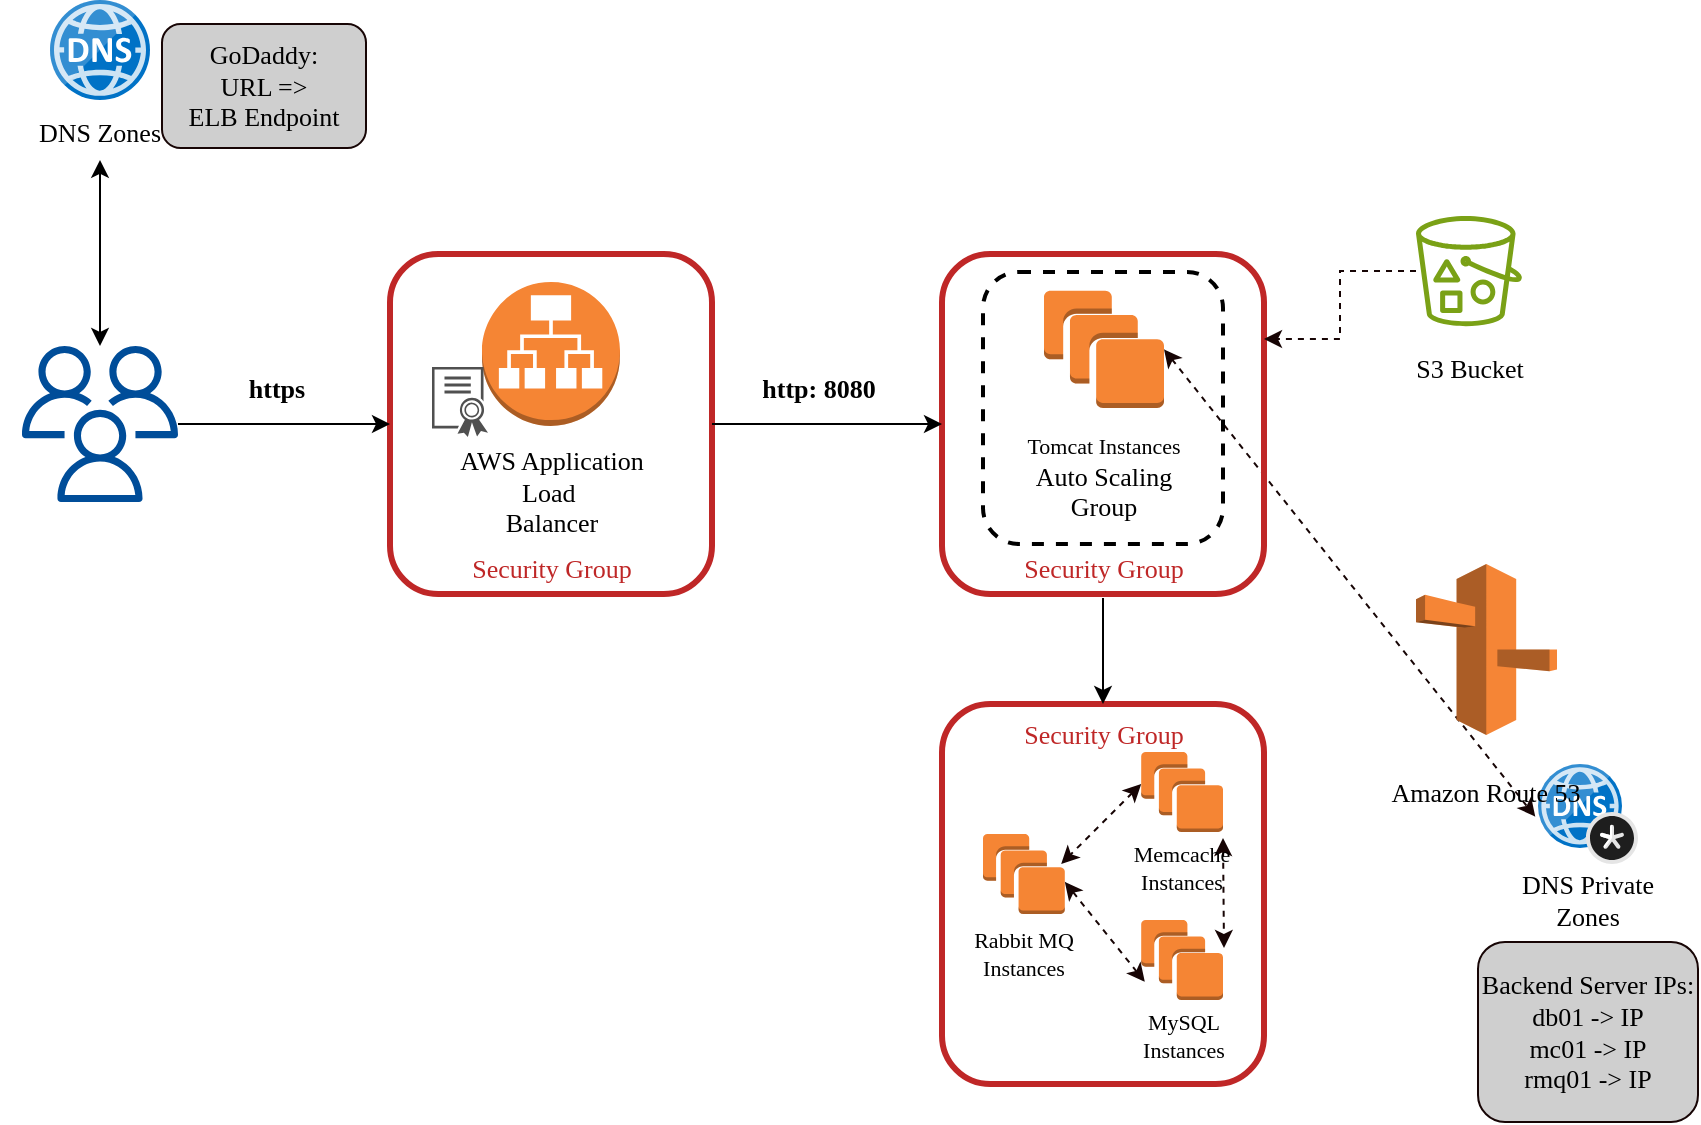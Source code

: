 <mxfile version="24.3.1" type="google">
  <diagram name="Page-1" id="6DisvZDr2RGbZcWbl9Qa">
    <mxGraphModel grid="1" page="1" gridSize="10" guides="1" tooltips="1" connect="1" arrows="1" fold="1" pageScale="1" pageWidth="827" pageHeight="1169" math="0" shadow="0">
      <root>
        <mxCell id="0" />
        <mxCell id="1" parent="0" />
        <mxCell id="B1NKmxAqu4fjTRBEcFxC-45" value="GoDaddy:&lt;div&gt;URL =&amp;gt; ELB&amp;nbsp;&lt;span style=&quot;background-color: initial;&quot;&gt;Endpoint&lt;/span&gt;&lt;/div&gt;" style="rounded=1;whiteSpace=wrap;html=1;fillColor=#CFCFCF;fontFamily=Tahoma;fontSize=13;strokeColor=#170505;" vertex="1" parent="1">
          <mxGeometry x="95" y="230" width="102" height="62.05" as="geometry" />
        </mxCell>
        <mxCell id="B1NKmxAqu4fjTRBEcFxC-26" value="" style="endArrow=classic;startArrow=classic;html=1;rounded=0;strokeColor=#170505;dashed=1;exitX=1;exitY=0.5;exitDx=0;exitDy=0;exitPerimeter=0;entryX=-0.027;entryY=0.527;entryDx=0;entryDy=0;entryPerimeter=0;" edge="1" parent="1" source="B1NKmxAqu4fjTRBEcFxC-15" target="B1NKmxAqu4fjTRBEcFxC-23">
          <mxGeometry width="50" height="50" relative="1" as="geometry">
            <mxPoint x="615" y="630" as="sourcePoint" />
            <mxPoint x="685" y="610" as="targetPoint" />
          </mxGeometry>
        </mxCell>
        <mxCell id="B1NKmxAqu4fjTRBEcFxC-23" value="" style="image;sketch=0;aspect=fixed;html=1;points=[];align=center;fontSize=12;image=img/lib/mscae/DNS_Private_Zones.svg;" vertex="1" parent="1">
          <mxGeometry x="783" y="600" width="50" height="50" as="geometry" />
        </mxCell>
        <mxCell id="B1NKmxAqu4fjTRBEcFxC-5" value="" style="rounded=1;whiteSpace=wrap;html=1;fillColor=none;strokeColor=#BF2727;strokeWidth=3;" vertex="1" parent="1">
          <mxGeometry x="485" y="345" width="161" height="170" as="geometry" />
        </mxCell>
        <mxCell id="B1NKmxAqu4fjTRBEcFxC-14" value="" style="rounded=1;whiteSpace=wrap;html=1;fillColor=none;strokeColor=#BF2727;strokeWidth=3;" vertex="1" parent="1">
          <mxGeometry x="209" y="345" width="161" height="170" as="geometry" />
        </mxCell>
        <mxCell id="B1NKmxAqu4fjTRBEcFxC-1" value="" style="sketch=0;outlineConnect=0;fontColor=#232F3E;gradientColor=none;fillColor=#004D99;strokeColor=none;dashed=0;verticalLabelPosition=bottom;verticalAlign=top;align=center;html=1;fontSize=12;fontStyle=0;aspect=fixed;pointerEvents=1;shape=mxgraph.aws4.users;" vertex="1" parent="1">
          <mxGeometry x="25" y="391" width="78" height="78" as="geometry" />
        </mxCell>
        <mxCell id="B1NKmxAqu4fjTRBEcFxC-6" value="" style="group" connectable="0" vertex="1" parent="1">
          <mxGeometry x="239.5" y="359" width="100" height="120" as="geometry" />
        </mxCell>
        <mxCell id="B1NKmxAqu4fjTRBEcFxC-2" value="" style="outlineConnect=0;dashed=0;verticalLabelPosition=bottom;verticalAlign=top;align=center;html=1;shape=mxgraph.aws3.application_load_balancer;fillColor=#F58534;gradientColor=none;" vertex="1" parent="B1NKmxAqu4fjTRBEcFxC-6">
          <mxGeometry x="15.5" width="69" height="72" as="geometry" />
        </mxCell>
        <mxCell id="B1NKmxAqu4fjTRBEcFxC-3" value="AWS Application&lt;div style=&quot;font-size: 13px;&quot;&gt;Load&amp;nbsp;&lt;/div&gt;&lt;div style=&quot;font-size: 13px;&quot;&gt;Balancer&lt;/div&gt;" style="text;strokeColor=none;align=center;fillColor=none;html=1;verticalAlign=middle;whiteSpace=wrap;rounded=0;fontFamily=Tahoma;fontSize=13;" vertex="1" parent="B1NKmxAqu4fjTRBEcFxC-6">
          <mxGeometry y="90" width="100" height="30" as="geometry" />
        </mxCell>
        <mxCell id="wBtc5BmZfaGqCxLPJgx8-4" value="" style="sketch=0;pointerEvents=1;shadow=0;dashed=0;html=1;strokeColor=none;labelPosition=center;verticalLabelPosition=bottom;verticalAlign=top;align=center;fillColor=#505050;shape=mxgraph.mscae.intune.intune_certificate_profiles" vertex="1" parent="B1NKmxAqu4fjTRBEcFxC-6">
          <mxGeometry x="-9.5" y="42.5" width="28" height="35" as="geometry" />
        </mxCell>
        <mxCell id="B1NKmxAqu4fjTRBEcFxC-8" value="&lt;font color=&quot;#bf2727&quot;&gt;Security Group&lt;/font&gt;" style="text;strokeColor=none;align=center;fillColor=none;html=1;verticalAlign=middle;whiteSpace=wrap;rounded=0;fontFamily=Tahoma;fontSize=13;" vertex="1" parent="1">
          <mxGeometry x="239.5" y="487" width="100" height="30" as="geometry" />
        </mxCell>
        <mxCell id="B1NKmxAqu4fjTRBEcFxC-9" value="" style="endArrow=classic;html=1;rounded=0;entryX=0;entryY=0.5;entryDx=0;entryDy=0;" edge="1" parent="1" source="B1NKmxAqu4fjTRBEcFxC-1" target="B1NKmxAqu4fjTRBEcFxC-14">
          <mxGeometry width="50" height="50" relative="1" as="geometry">
            <mxPoint x="355" y="400" as="sourcePoint" />
            <mxPoint x="405" y="350" as="targetPoint" />
            <Array as="points" />
          </mxGeometry>
        </mxCell>
        <mxCell id="B1NKmxAqu4fjTRBEcFxC-10" value="&lt;font face=&quot;Tahoma&quot; style=&quot;font-size: 13px;&quot;&gt;https&lt;/font&gt;" style="text;html=1;align=center;verticalAlign=middle;resizable=0;points=[];autosize=1;strokeColor=none;fillColor=none;fontStyle=1" vertex="1" parent="1">
          <mxGeometry x="127" y="397" width="50" height="30" as="geometry" />
        </mxCell>
        <mxCell id="B1NKmxAqu4fjTRBEcFxC-12" value="" style="endArrow=classic;html=1;rounded=0;entryX=0;entryY=0.5;entryDx=0;entryDy=0;exitX=1;exitY=0.5;exitDx=0;exitDy=0;" edge="1" parent="1" source="B1NKmxAqu4fjTRBEcFxC-14" target="B1NKmxAqu4fjTRBEcFxC-5">
          <mxGeometry width="50" height="50" relative="1" as="geometry">
            <mxPoint x="370" y="430" as="sourcePoint" />
            <mxPoint x="476" y="430" as="targetPoint" />
          </mxGeometry>
        </mxCell>
        <mxCell id="B1NKmxAqu4fjTRBEcFxC-13" value="&lt;font face=&quot;Tahoma&quot; style=&quot;font-size: 13px;&quot;&gt;http: 8080&lt;/font&gt;" style="text;html=1;align=center;verticalAlign=middle;resizable=0;points=[];autosize=1;strokeColor=none;fillColor=none;fontStyle=1" vertex="1" parent="1">
          <mxGeometry x="383" y="397" width="80" height="30" as="geometry" />
        </mxCell>
        <mxCell id="B1NKmxAqu4fjTRBEcFxC-17" value="&lt;font color=&quot;#bf2727&quot;&gt;Security Group&lt;/font&gt;" style="text;strokeColor=none;align=center;fillColor=none;html=1;verticalAlign=middle;whiteSpace=wrap;rounded=0;fontFamily=Tahoma;fontSize=13;" vertex="1" parent="1">
          <mxGeometry x="515.5" y="487" width="100" height="30" as="geometry" />
        </mxCell>
        <mxCell id="B1NKmxAqu4fjTRBEcFxC-19" value="" style="group" connectable="0" vertex="1" parent="1">
          <mxGeometry x="505.5" y="354" width="120" height="136" as="geometry" />
        </mxCell>
        <mxCell id="B1NKmxAqu4fjTRBEcFxC-18" value="" style="rounded=1;whiteSpace=wrap;html=1;fillColor=none;strokeColor=default;strokeWidth=2;dashed=1;" vertex="1" parent="B1NKmxAqu4fjTRBEcFxC-19">
          <mxGeometry width="120" height="136" as="geometry" />
        </mxCell>
        <mxCell id="B1NKmxAqu4fjTRBEcFxC-15" value="" style="outlineConnect=0;dashed=0;verticalLabelPosition=bottom;verticalAlign=top;align=center;html=1;shape=mxgraph.aws3.instances;fillColor=#F58534;gradientColor=none;" vertex="1" parent="B1NKmxAqu4fjTRBEcFxC-19">
          <mxGeometry x="30.5" y="9.315" width="60" height="58.685" as="geometry" />
        </mxCell>
        <mxCell id="B1NKmxAqu4fjTRBEcFxC-16" value="&lt;font style=&quot;font-size: 11px;&quot;&gt;Tomcat Instances&lt;/font&gt;&lt;div&gt;Auto Scaling Group&lt;/div&gt;" style="text;strokeColor=none;align=center;fillColor=none;html=1;verticalAlign=middle;whiteSpace=wrap;rounded=0;fontFamily=Tahoma;fontSize=13;" vertex="1" parent="B1NKmxAqu4fjTRBEcFxC-19">
          <mxGeometry x="10.5" y="88.493" width="100" height="27.945" as="geometry" />
        </mxCell>
        <mxCell id="B1NKmxAqu4fjTRBEcFxC-20" value="" style="outlineConnect=0;dashed=0;verticalLabelPosition=bottom;verticalAlign=top;align=center;html=1;shape=mxgraph.aws3.route_53;fillColor=#F58536;gradientColor=none;" vertex="1" parent="1">
          <mxGeometry x="722" y="500" width="70.5" height="85.5" as="geometry" />
        </mxCell>
        <mxCell id="B1NKmxAqu4fjTRBEcFxC-21" value="&lt;div&gt;Amazon Route 53&lt;/div&gt;" style="text;strokeColor=none;align=center;fillColor=none;html=1;verticalAlign=middle;whiteSpace=wrap;rounded=0;fontFamily=Tahoma;fontSize=13;" vertex="1" parent="1">
          <mxGeometry x="707.25" y="600.003" width="100" height="27.945" as="geometry" />
        </mxCell>
        <mxCell id="B1NKmxAqu4fjTRBEcFxC-24" value="&lt;div style=&quot;font-size: 13px;&quot;&gt;DNS Private Zones&lt;/div&gt;" style="text;strokeColor=none;align=center;fillColor=none;html=1;verticalAlign=middle;whiteSpace=wrap;rounded=0;fontFamily=Tahoma;fontSize=13;" vertex="1" parent="1">
          <mxGeometry x="758" y="654.003" width="100" height="27.945" as="geometry" />
        </mxCell>
        <mxCell id="B1NKmxAqu4fjTRBEcFxC-28" value="Backend Server IPs:&lt;div&gt;db01 -&amp;gt; IP&lt;/div&gt;&lt;div&gt;mc01 -&amp;gt; IP&lt;/div&gt;&lt;div&gt;rmq01 -&amp;gt; IP&lt;/div&gt;" style="rounded=1;whiteSpace=wrap;html=1;fillColor=#CFCFCF;fontFamily=Tahoma;fontSize=13;strokeColor=#170505;" vertex="1" parent="1">
          <mxGeometry x="753" y="688.95" width="110" height="90" as="geometry" />
        </mxCell>
        <mxCell id="B1NKmxAqu4fjTRBEcFxC-29" value="" style="rounded=1;whiteSpace=wrap;html=1;fillColor=none;strokeColor=#BF2727;strokeWidth=3;" vertex="1" parent="1">
          <mxGeometry x="485" y="570" width="161" height="190" as="geometry" />
        </mxCell>
        <mxCell id="B1NKmxAqu4fjTRBEcFxC-30" value="" style="endArrow=classic;html=1;rounded=0;entryX=0.5;entryY=0;entryDx=0;entryDy=0;exitX=0.5;exitY=1;exitDx=0;exitDy=0;" edge="1" parent="1" source="B1NKmxAqu4fjTRBEcFxC-17" target="B1NKmxAqu4fjTRBEcFxC-29">
          <mxGeometry width="50" height="50" relative="1" as="geometry">
            <mxPoint x="113" y="440" as="sourcePoint" />
            <mxPoint x="219" y="440" as="targetPoint" />
            <Array as="points" />
          </mxGeometry>
        </mxCell>
        <mxCell id="B1NKmxAqu4fjTRBEcFxC-42" value="" style="group" connectable="0" vertex="1" parent="1">
          <mxGeometry x="485.925" y="593.98" width="160.1" height="155.97" as="geometry" />
        </mxCell>
        <mxCell id="B1NKmxAqu4fjTRBEcFxC-38" value="" style="endArrow=classic;startArrow=classic;html=1;rounded=0;strokeColor=#170505;dashed=1;" edge="1" parent="B1NKmxAqu4fjTRBEcFxC-42">
          <mxGeometry width="50" height="50" relative="1" as="geometry">
            <mxPoint x="139.575" y="43.02" as="sourcePoint" />
            <mxPoint x="140.075" y="98.02" as="targetPoint" />
          </mxGeometry>
        </mxCell>
        <mxCell id="B1NKmxAqu4fjTRBEcFxC-31" value="" style="outlineConnect=0;dashed=0;verticalLabelPosition=bottom;verticalAlign=top;align=center;html=1;shape=mxgraph.aws3.instances;fillColor=#F58534;gradientColor=none;" vertex="1" parent="B1NKmxAqu4fjTRBEcFxC-42">
          <mxGeometry x="19.575" y="41.02" width="40.9" height="40" as="geometry" />
        </mxCell>
        <mxCell id="B1NKmxAqu4fjTRBEcFxC-33" value="" style="outlineConnect=0;dashed=0;verticalLabelPosition=bottom;verticalAlign=top;align=center;html=1;shape=mxgraph.aws3.instances;fillColor=#F58534;gradientColor=none;" vertex="1" parent="B1NKmxAqu4fjTRBEcFxC-42">
          <mxGeometry x="98.675" width="40.9" height="40" as="geometry" />
        </mxCell>
        <mxCell id="B1NKmxAqu4fjTRBEcFxC-34" value="" style="outlineConnect=0;dashed=0;verticalLabelPosition=bottom;verticalAlign=top;align=center;html=1;shape=mxgraph.aws3.instances;fillColor=#F58534;gradientColor=none;" vertex="1" parent="B1NKmxAqu4fjTRBEcFxC-42">
          <mxGeometry x="98.675" y="83.97" width="40.9" height="40" as="geometry" />
        </mxCell>
        <mxCell id="B1NKmxAqu4fjTRBEcFxC-35" value="&lt;div style=&quot;font-size: 11px;&quot;&gt;Memcache Instances&lt;/div&gt;" style="text;strokeColor=none;align=center;fillColor=none;html=1;verticalAlign=middle;whiteSpace=wrap;rounded=0;fontFamily=Tahoma;fontSize=11;" vertex="1" parent="B1NKmxAqu4fjTRBEcFxC-42">
          <mxGeometry x="79.1" y="44.02" width="80.05" height="27.95" as="geometry" />
        </mxCell>
        <mxCell id="B1NKmxAqu4fjTRBEcFxC-36" value="&lt;div style=&quot;font-size: 11px;&quot;&gt;Rabbit MQ Instances&lt;/div&gt;" style="text;strokeColor=none;align=center;fillColor=none;html=1;verticalAlign=middle;whiteSpace=wrap;rounded=0;fontFamily=Tahoma;fontSize=11;" vertex="1" parent="B1NKmxAqu4fjTRBEcFxC-42">
          <mxGeometry y="86.97" width="80.05" height="27.95" as="geometry" />
        </mxCell>
        <mxCell id="B1NKmxAqu4fjTRBEcFxC-37" value="&lt;div style=&quot;font-size: 11px;&quot;&gt;MySQL Instances&lt;/div&gt;" style="text;strokeColor=none;align=center;fillColor=none;html=1;verticalAlign=middle;whiteSpace=wrap;rounded=0;fontFamily=Tahoma;fontSize=11;" vertex="1" parent="B1NKmxAqu4fjTRBEcFxC-42">
          <mxGeometry x="80.05" y="128.02" width="80.05" height="27.95" as="geometry" />
        </mxCell>
        <mxCell id="B1NKmxAqu4fjTRBEcFxC-39" value="" style="endArrow=classic;startArrow=classic;html=1;rounded=0;strokeColor=#170505;dashed=1;" edge="1" parent="B1NKmxAqu4fjTRBEcFxC-42">
          <mxGeometry width="50" height="50" relative="1" as="geometry">
            <mxPoint x="98.675" y="16.02" as="sourcePoint" />
            <mxPoint x="58.675" y="56.02" as="targetPoint" />
          </mxGeometry>
        </mxCell>
        <mxCell id="B1NKmxAqu4fjTRBEcFxC-40" value="" style="endArrow=classic;startArrow=classic;html=1;rounded=0;strokeColor=#170505;dashed=1;" edge="1" parent="B1NKmxAqu4fjTRBEcFxC-42">
          <mxGeometry width="50" height="50" relative="1" as="geometry">
            <mxPoint x="100.475" y="114.92" as="sourcePoint" />
            <mxPoint x="60.475" y="64.92" as="targetPoint" />
          </mxGeometry>
        </mxCell>
        <mxCell id="B1NKmxAqu4fjTRBEcFxC-41" value="&lt;font color=&quot;#bf2727&quot;&gt;Security Group&lt;/font&gt;" style="text;strokeColor=none;align=center;fillColor=none;html=1;verticalAlign=middle;whiteSpace=wrap;rounded=0;fontFamily=Tahoma;fontSize=13;" vertex="1" parent="B1NKmxAqu4fjTRBEcFxC-42">
          <mxGeometry x="30.055" y="-23.98" width="100" height="30" as="geometry" />
        </mxCell>
        <mxCell id="B1NKmxAqu4fjTRBEcFxC-43" value="" style="image;sketch=0;aspect=fixed;html=1;points=[];align=center;fontSize=12;image=img/lib/mscae/DNS.svg;" vertex="1" parent="1">
          <mxGeometry x="39" y="218" width="50" height="50" as="geometry" />
        </mxCell>
        <mxCell id="B1NKmxAqu4fjTRBEcFxC-44" value="&lt;div&gt;DNS Zones&lt;/div&gt;" style="text;strokeColor=none;align=center;fillColor=none;html=1;verticalAlign=middle;whiteSpace=wrap;rounded=0;fontFamily=Tahoma;fontSize=13;" vertex="1" parent="1">
          <mxGeometry x="14" y="270.003" width="100" height="27.945" as="geometry" />
        </mxCell>
        <mxCell id="B1NKmxAqu4fjTRBEcFxC-47" value="" style="endArrow=classic;startArrow=classic;html=1;rounded=0;entryX=0.5;entryY=1;entryDx=0;entryDy=0;" edge="1" parent="1" source="B1NKmxAqu4fjTRBEcFxC-1" target="B1NKmxAqu4fjTRBEcFxC-44">
          <mxGeometry width="50" height="50" relative="1" as="geometry">
            <mxPoint x="75" y="370" as="sourcePoint" />
            <mxPoint x="75" y="280" as="targetPoint" />
          </mxGeometry>
        </mxCell>
        <mxCell id="wBtc5BmZfaGqCxLPJgx8-1" value="" style="sketch=0;outlineConnect=0;fontColor=#232F3E;gradientColor=none;fillColor=#7AA116;strokeColor=none;dashed=0;verticalLabelPosition=bottom;verticalAlign=top;align=center;html=1;fontSize=12;fontStyle=0;aspect=fixed;pointerEvents=1;shape=mxgraph.aws4.bucket_with_objects;" vertex="1" parent="1">
          <mxGeometry x="722" y="326" width="53" height="55.12" as="geometry" />
        </mxCell>
        <mxCell id="wBtc5BmZfaGqCxLPJgx8-2" value="S3 Bucket" style="text;strokeColor=none;align=center;fillColor=none;html=1;verticalAlign=middle;whiteSpace=wrap;rounded=0;fontFamily=Tahoma;fontSize=13;" vertex="1" parent="1">
          <mxGeometry x="698.5" y="388.023" width="100" height="27.945" as="geometry" />
        </mxCell>
        <mxCell id="wBtc5BmZfaGqCxLPJgx8-3" value="" style="endArrow=classic;html=1;rounded=0;edgeStyle=orthogonalEdgeStyle;dashed=1;strokeColor=#170505;entryX=1;entryY=0.25;entryDx=0;entryDy=0;" edge="1" parent="1" source="wBtc5BmZfaGqCxLPJgx8-1" target="B1NKmxAqu4fjTRBEcFxC-5">
          <mxGeometry width="50" height="50" relative="1" as="geometry">
            <mxPoint x="380" y="730" as="sourcePoint" />
            <mxPoint x="430" y="680" as="targetPoint" />
          </mxGeometry>
        </mxCell>
      </root>
    </mxGraphModel>
  </diagram>
</mxfile>
